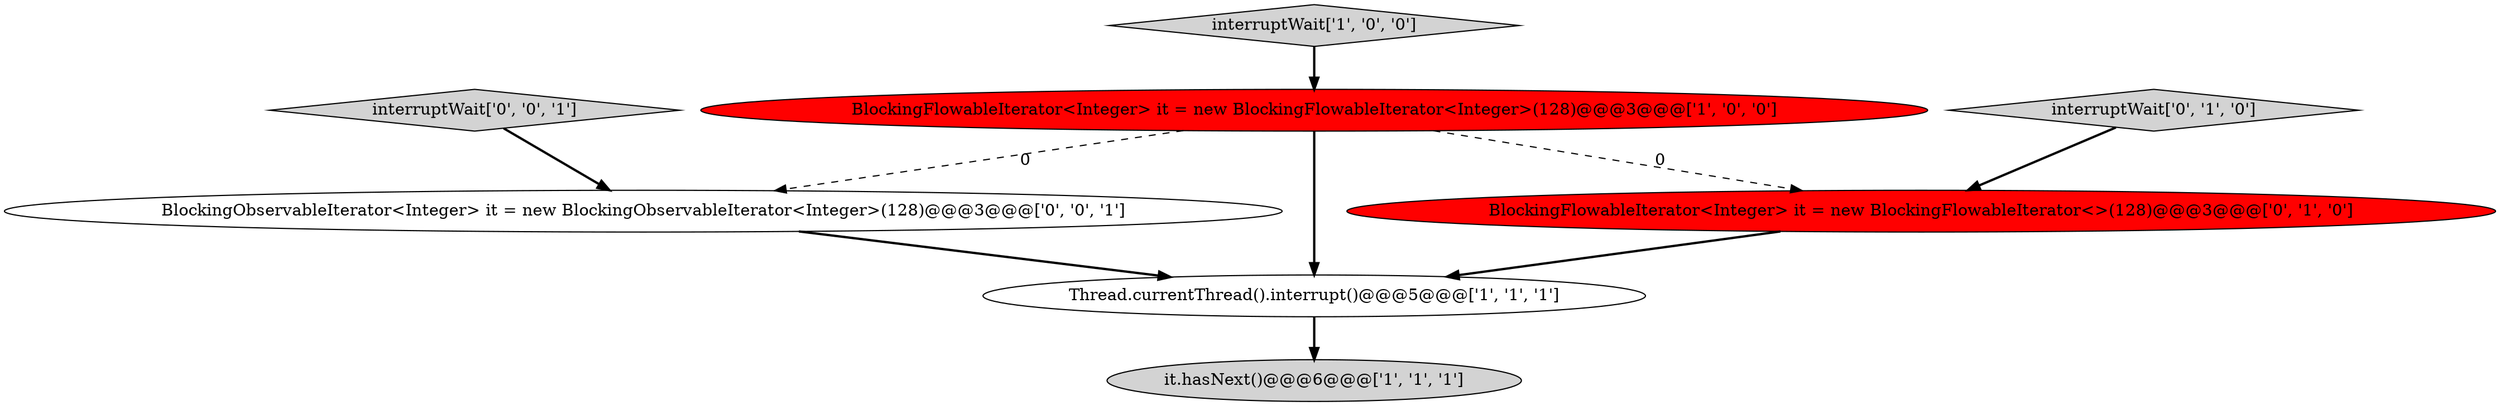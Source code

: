 digraph {
5 [style = filled, label = "BlockingFlowableIterator<Integer> it = new BlockingFlowableIterator<>(128)@@@3@@@['0', '1', '0']", fillcolor = red, shape = ellipse image = "AAA1AAABBB2BBB"];
1 [style = filled, label = "interruptWait['1', '0', '0']", fillcolor = lightgray, shape = diamond image = "AAA0AAABBB1BBB"];
4 [style = filled, label = "interruptWait['0', '1', '0']", fillcolor = lightgray, shape = diamond image = "AAA0AAABBB2BBB"];
7 [style = filled, label = "interruptWait['0', '0', '1']", fillcolor = lightgray, shape = diamond image = "AAA0AAABBB3BBB"];
0 [style = filled, label = "BlockingFlowableIterator<Integer> it = new BlockingFlowableIterator<Integer>(128)@@@3@@@['1', '0', '0']", fillcolor = red, shape = ellipse image = "AAA1AAABBB1BBB"];
3 [style = filled, label = "Thread.currentThread().interrupt()@@@5@@@['1', '1', '1']", fillcolor = white, shape = ellipse image = "AAA0AAABBB1BBB"];
2 [style = filled, label = "it.hasNext()@@@6@@@['1', '1', '1']", fillcolor = lightgray, shape = ellipse image = "AAA0AAABBB1BBB"];
6 [style = filled, label = "BlockingObservableIterator<Integer> it = new BlockingObservableIterator<Integer>(128)@@@3@@@['0', '0', '1']", fillcolor = white, shape = ellipse image = "AAA0AAABBB3BBB"];
5->3 [style = bold, label=""];
0->3 [style = bold, label=""];
6->3 [style = bold, label=""];
1->0 [style = bold, label=""];
3->2 [style = bold, label=""];
0->5 [style = dashed, label="0"];
4->5 [style = bold, label=""];
7->6 [style = bold, label=""];
0->6 [style = dashed, label="0"];
}
